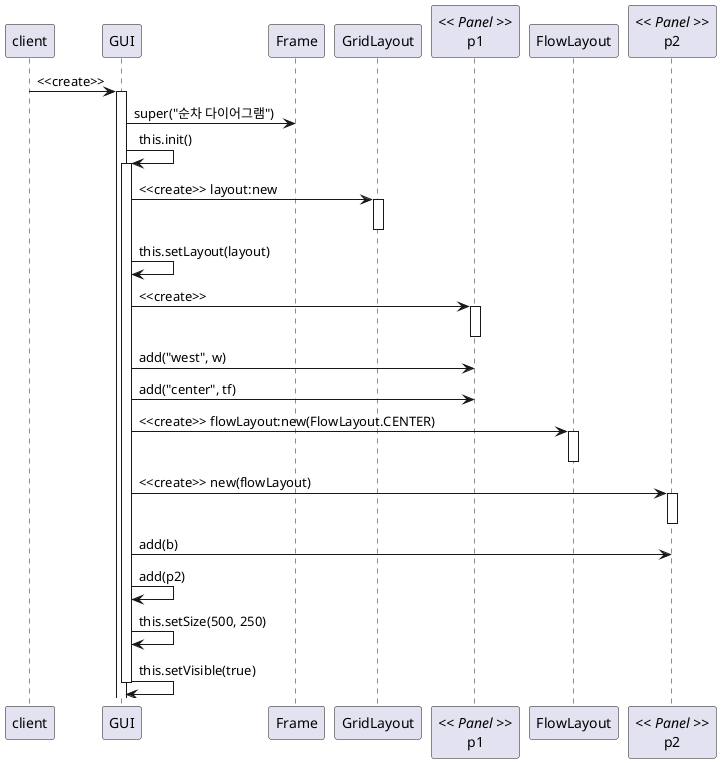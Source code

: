 @startuml

client -> GUI ++ : <<create>>
GUI -> Frame : super("순차 다이어그램")

GUI -> GUI ++ : this.init()
GUI -> GridLayout ++ : <<create>> layout:new
deactivate GridLayout
GUI -> GUI : this.setLayout(layout)

skinparam guillemet false
participant "p1" as p1 << Panel >>
GUI -> p1 ++ : <<create>>
deactivate p1

GUI -> p1 : add("west", w)
GUI -> p1 : add("center", tf)

GUI -> FlowLayout ++ : <<create>> flowLayout:new(FlowLayout.CENTER)
deactivate FlowLayout

skinparam guillemet false
participant "p2" as p2 << Panel >>
GUI -> "p2" ++ : <<create>> new(flowLayout)
deactivate "p2"

GUI -> p2 : add(b)

GUI -> GUI : add(p2)

GUI -> GUI : this.setSize(500, 250)
GUI -> GUI : this.setVisible(true)
deactivate GUI

@enduml
